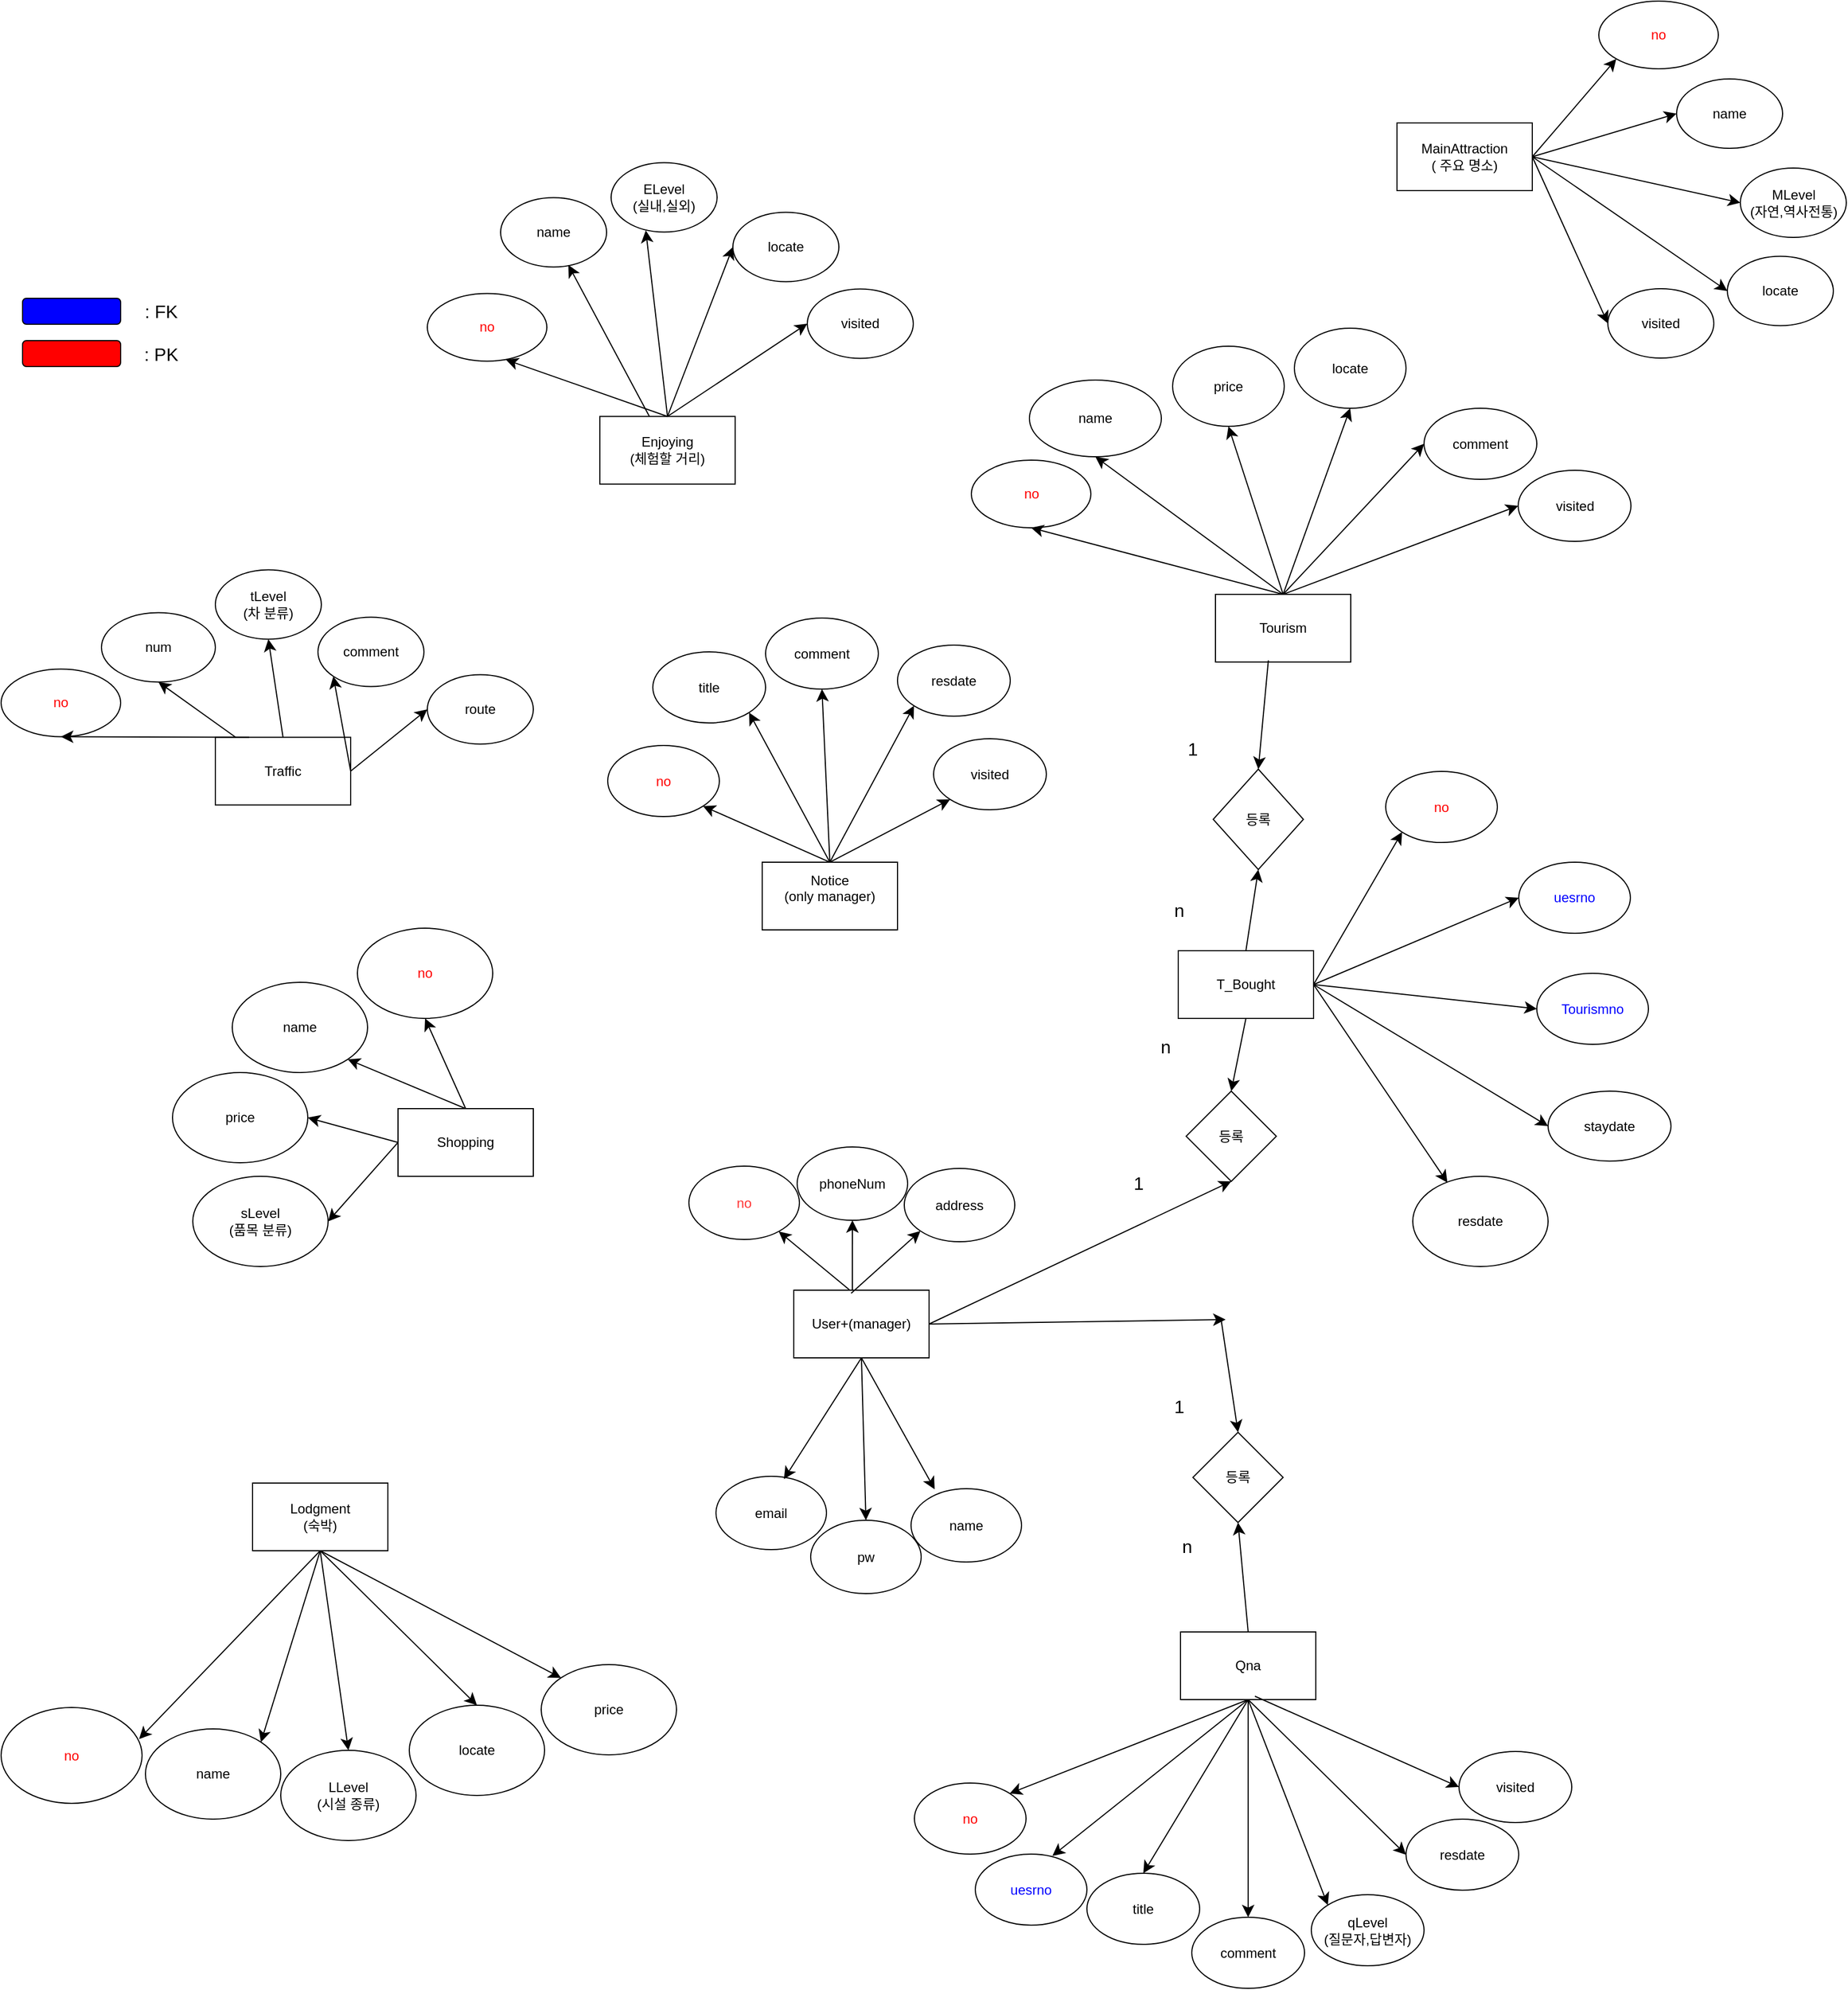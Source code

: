 <mxfile version="24.2.8" type="device">
  <diagram name="페이지-1" id="Rc6oxng_f0L8kg2wAB6o">
    <mxGraphModel dx="3405" dy="3080" grid="0" gridSize="10" guides="1" tooltips="1" connect="1" arrows="1" fold="1" page="0" pageScale="1" pageWidth="827" pageHeight="1169" math="0" shadow="0">
      <root>
        <mxCell id="0" />
        <mxCell id="1" parent="0" />
        <mxCell id="cLj_7R8Y4HoGHVaUjNt--1" value="Qna" style="rounded=0;whiteSpace=wrap;html=1;" parent="1" vertex="1">
          <mxGeometry x="543" y="592" width="120" height="60" as="geometry" />
        </mxCell>
        <mxCell id="cLj_7R8Y4HoGHVaUjNt--2" value="User+(manager)" style="rounded=0;whiteSpace=wrap;html=1;" parent="1" vertex="1">
          <mxGeometry x="200" y="289" width="120" height="60" as="geometry" />
        </mxCell>
        <mxCell id="cLj_7R8Y4HoGHVaUjNt--3" value="&#xa;&lt;span style=&quot;color: rgb(0, 0, 0); font-family: Helvetica; font-size: 12px; font-style: normal; font-variant-ligatures: normal; font-variant-caps: normal; font-weight: 400; letter-spacing: normal; orphans: 2; text-align: center; text-indent: 0px; text-transform: none; widows: 2; word-spacing: 0px; -webkit-text-stroke-width: 0px; white-space: normal; background-color: rgb(255, 255, 255); text-decoration-thickness: initial; text-decoration-style: initial; text-decoration-color: initial; display: inline !important; float: none;&quot;&gt;Notice&lt;/span&gt;&lt;div style=&quot;forced-color-adjust: none; color: rgb(0, 0, 0); font-family: Helvetica; font-size: 12px; font-style: normal; font-variant-ligatures: normal; font-variant-caps: normal; font-weight: 400; letter-spacing: normal; orphans: 2; text-align: center; text-indent: 0px; text-transform: none; widows: 2; word-spacing: 0px; -webkit-text-stroke-width: 0px; white-space: normal; background-color: rgb(255, 255, 255); text-decoration-thickness: initial; text-decoration-style: initial; text-decoration-color: initial;&quot;&gt;(only manager)&lt;/div&gt;&#xa;&#xa;" style="rounded=0;whiteSpace=wrap;html=1;" parent="1" vertex="1">
          <mxGeometry x="172" y="-90.5" width="120" height="60" as="geometry" />
        </mxCell>
        <mxCell id="cLj_7R8Y4HoGHVaUjNt--4" value="MainAttraction&lt;div&gt;( 주요 명소)&lt;/div&gt;" style="rounded=0;whiteSpace=wrap;html=1;" parent="1" vertex="1">
          <mxGeometry x="735" y="-746" width="120" height="60" as="geometry" />
        </mxCell>
        <mxCell id="cLj_7R8Y4HoGHVaUjNt--5" value="Enjoying&lt;div&gt;(체험할 거리)&lt;/div&gt;" style="rounded=0;whiteSpace=wrap;html=1;" parent="1" vertex="1">
          <mxGeometry x="28" y="-485.75" width="120" height="60" as="geometry" />
        </mxCell>
        <mxCell id="cLj_7R8Y4HoGHVaUjNt--6" value="Lodgment&lt;div&gt;(숙박)&lt;/div&gt;" style="rounded=0;whiteSpace=wrap;html=1;" parent="1" vertex="1">
          <mxGeometry x="-280" y="460" width="120" height="60" as="geometry" />
        </mxCell>
        <mxCell id="cLj_7R8Y4HoGHVaUjNt--7" value="Traffic" style="rounded=0;whiteSpace=wrap;html=1;" parent="1" vertex="1">
          <mxGeometry x="-313" y="-201.25" width="120" height="60" as="geometry" />
        </mxCell>
        <mxCell id="cLj_7R8Y4HoGHVaUjNt--8" value="Tourism" style="rounded=0;whiteSpace=wrap;html=1;" parent="1" vertex="1">
          <mxGeometry x="574" y="-328" width="120" height="60" as="geometry" />
        </mxCell>
        <mxCell id="cLj_7R8Y4HoGHVaUjNt--9" value="Shopping" style="rounded=0;whiteSpace=wrap;html=1;" parent="1" vertex="1">
          <mxGeometry x="-151" y="128" width="120" height="60" as="geometry" />
        </mxCell>
        <mxCell id="cLj_7R8Y4HoGHVaUjNt--10" value="email" style="ellipse;whiteSpace=wrap;html=1;" parent="1" vertex="1">
          <mxGeometry x="131" y="454" width="98" height="65" as="geometry" />
        </mxCell>
        <mxCell id="cLj_7R8Y4HoGHVaUjNt--11" value="pw" style="ellipse;whiteSpace=wrap;html=1;" parent="1" vertex="1">
          <mxGeometry x="215" y="493" width="98" height="65" as="geometry" />
        </mxCell>
        <mxCell id="cLj_7R8Y4HoGHVaUjNt--12" value="name" style="ellipse;whiteSpace=wrap;html=1;" parent="1" vertex="1">
          <mxGeometry x="304" y="465" width="98" height="65" as="geometry" />
        </mxCell>
        <mxCell id="cLj_7R8Y4HoGHVaUjNt--13" value="address" style="ellipse;whiteSpace=wrap;html=1;" parent="1" vertex="1">
          <mxGeometry x="298" y="181" width="98" height="65" as="geometry" />
        </mxCell>
        <mxCell id="cLj_7R8Y4HoGHVaUjNt--14" value="&lt;font color=&quot;#ff3333&quot;&gt;no&lt;/font&gt;" style="ellipse;whiteSpace=wrap;html=1;" parent="1" vertex="1">
          <mxGeometry x="107" y="179" width="98" height="65" as="geometry" />
        </mxCell>
        <mxCell id="cLj_7R8Y4HoGHVaUjNt--15" value="phoneNum" style="ellipse;whiteSpace=wrap;html=1;" parent="1" vertex="1">
          <mxGeometry x="203" y="162" width="98" height="65" as="geometry" />
        </mxCell>
        <mxCell id="cLj_7R8Y4HoGHVaUjNt--16" value="" style="endArrow=classic;html=1;rounded=0;fontSize=12;startSize=8;endSize=8;curved=1;exitX=0.411;exitY=-0.006;exitDx=0;exitDy=0;exitPerimeter=0;" parent="1" source="cLj_7R8Y4HoGHVaUjNt--2" target="cLj_7R8Y4HoGHVaUjNt--14" edge="1">
          <mxGeometry width="50" height="50" relative="1" as="geometry">
            <mxPoint x="234" y="326" as="sourcePoint" />
            <mxPoint x="284" y="276" as="targetPoint" />
          </mxGeometry>
        </mxCell>
        <mxCell id="cLj_7R8Y4HoGHVaUjNt--17" value="" style="endArrow=classic;html=1;rounded=0;fontSize=12;startSize=8;endSize=8;curved=1;exitX=0.433;exitY=0;exitDx=0;exitDy=0;exitPerimeter=0;entryX=0.5;entryY=1;entryDx=0;entryDy=0;" parent="1" source="cLj_7R8Y4HoGHVaUjNt--2" target="cLj_7R8Y4HoGHVaUjNt--15" edge="1">
          <mxGeometry width="50" height="50" relative="1" as="geometry">
            <mxPoint x="263.93" y="279.93" as="sourcePoint" />
            <mxPoint x="204.93" y="233.93" as="targetPoint" />
          </mxGeometry>
        </mxCell>
        <mxCell id="cLj_7R8Y4HoGHVaUjNt--18" value="" style="endArrow=classic;html=1;rounded=0;fontSize=12;startSize=8;endSize=8;curved=1;exitX=0.424;exitY=0.046;exitDx=0;exitDy=0;exitPerimeter=0;entryX=0;entryY=1;entryDx=0;entryDy=0;" parent="1" source="cLj_7R8Y4HoGHVaUjNt--2" target="cLj_7R8Y4HoGHVaUjNt--13" edge="1">
          <mxGeometry width="50" height="50" relative="1" as="geometry">
            <mxPoint x="279.04" y="289" as="sourcePoint" />
            <mxPoint x="281.04" y="234" as="targetPoint" />
          </mxGeometry>
        </mxCell>
        <mxCell id="cLj_7R8Y4HoGHVaUjNt--19" value="" style="endArrow=classic;html=1;rounded=0;fontSize=12;startSize=8;endSize=8;curved=1;exitX=0.5;exitY=1;exitDx=0;exitDy=0;entryX=0.615;entryY=0.038;entryDx=0;entryDy=0;entryPerimeter=0;" parent="1" source="cLj_7R8Y4HoGHVaUjNt--2" target="cLj_7R8Y4HoGHVaUjNt--10" edge="1">
          <mxGeometry width="50" height="50" relative="1" as="geometry">
            <mxPoint x="277.25" y="424.2" as="sourcePoint" />
            <mxPoint x="215.25" y="372.2" as="targetPoint" />
          </mxGeometry>
        </mxCell>
        <mxCell id="cLj_7R8Y4HoGHVaUjNt--20" value="" style="endArrow=classic;html=1;rounded=0;fontSize=12;startSize=8;endSize=8;curved=1;exitX=0.5;exitY=1;exitDx=0;exitDy=0;entryX=0.5;entryY=0;entryDx=0;entryDy=0;" parent="1" source="cLj_7R8Y4HoGHVaUjNt--2" target="cLj_7R8Y4HoGHVaUjNt--11" edge="1">
          <mxGeometry width="50" height="50" relative="1" as="geometry">
            <mxPoint x="297.73" y="349" as="sourcePoint" />
            <mxPoint x="228.73" y="456" as="targetPoint" />
          </mxGeometry>
        </mxCell>
        <mxCell id="cLj_7R8Y4HoGHVaUjNt--21" value="" style="endArrow=classic;html=1;rounded=0;fontSize=12;startSize=8;endSize=8;curved=1;exitX=0.5;exitY=1;exitDx=0;exitDy=0;entryX=0.214;entryY=0.008;entryDx=0;entryDy=0;entryPerimeter=0;" parent="1" source="cLj_7R8Y4HoGHVaUjNt--2" target="cLj_7R8Y4HoGHVaUjNt--12" edge="1">
          <mxGeometry width="50" height="50" relative="1" as="geometry">
            <mxPoint x="291" y="349" as="sourcePoint" />
            <mxPoint x="295" y="493" as="targetPoint" />
          </mxGeometry>
        </mxCell>
        <mxCell id="cLj_7R8Y4HoGHVaUjNt--22" value="&lt;font color=&quot;#ff0000&quot;&gt;no&lt;/font&gt;" style="ellipse;whiteSpace=wrap;html=1;" parent="1" vertex="1">
          <mxGeometry x="-187" y="-32" width="120" height="80" as="geometry" />
        </mxCell>
        <mxCell id="cLj_7R8Y4HoGHVaUjNt--23" value="name" style="ellipse;whiteSpace=wrap;html=1;" parent="1" vertex="1">
          <mxGeometry x="-298" y="16" width="120" height="80" as="geometry" />
        </mxCell>
        <mxCell id="cLj_7R8Y4HoGHVaUjNt--24" value="price" style="ellipse;whiteSpace=wrap;html=1;" parent="1" vertex="1">
          <mxGeometry x="-351" y="96" width="120" height="80" as="geometry" />
        </mxCell>
        <mxCell id="cLj_7R8Y4HoGHVaUjNt--25" value="sLevel&lt;div&gt;(품목 분류)&lt;/div&gt;" style="ellipse;whiteSpace=wrap;html=1;" parent="1" vertex="1">
          <mxGeometry x="-333" y="188" width="120" height="80" as="geometry" />
        </mxCell>
        <mxCell id="cLj_7R8Y4HoGHVaUjNt--26" value="" style="endArrow=classic;html=1;rounded=0;fontSize=12;startSize=8;endSize=8;curved=1;entryX=1;entryY=1;entryDx=0;entryDy=0;exitX=0.5;exitY=0;exitDx=0;exitDy=0;" parent="1" source="cLj_7R8Y4HoGHVaUjNt--9" target="cLj_7R8Y4HoGHVaUjNt--23" edge="1">
          <mxGeometry width="50" height="50" relative="1" as="geometry">
            <mxPoint x="-103" y="125" as="sourcePoint" />
            <mxPoint x="-148" y="216" as="targetPoint" />
          </mxGeometry>
        </mxCell>
        <mxCell id="cLj_7R8Y4HoGHVaUjNt--27" value="" style="endArrow=classic;html=1;rounded=0;fontSize=12;startSize=8;endSize=8;curved=1;exitX=0;exitY=0.5;exitDx=0;exitDy=0;entryX=1;entryY=0.5;entryDx=0;entryDy=0;" parent="1" source="cLj_7R8Y4HoGHVaUjNt--9" target="cLj_7R8Y4HoGHVaUjNt--24" edge="1">
          <mxGeometry width="50" height="50" relative="1" as="geometry">
            <mxPoint x="-124" y="336" as="sourcePoint" />
            <mxPoint x="-187" y="284" as="targetPoint" />
          </mxGeometry>
        </mxCell>
        <mxCell id="cLj_7R8Y4HoGHVaUjNt--28" value="" style="endArrow=classic;html=1;rounded=0;fontSize=12;startSize=8;endSize=8;curved=1;exitX=0;exitY=0.5;exitDx=0;exitDy=0;entryX=1;entryY=0.5;entryDx=0;entryDy=0;" parent="1" source="cLj_7R8Y4HoGHVaUjNt--9" target="cLj_7R8Y4HoGHVaUjNt--25" edge="1">
          <mxGeometry width="50" height="50" relative="1" as="geometry">
            <mxPoint x="-134" y="382" as="sourcePoint" />
            <mxPoint x="-197" y="330" as="targetPoint" />
          </mxGeometry>
        </mxCell>
        <mxCell id="cLj_7R8Y4HoGHVaUjNt--29" value="" style="endArrow=classic;html=1;rounded=0;fontSize=12;startSize=8;endSize=8;curved=1;entryX=0.5;entryY=1;entryDx=0;entryDy=0;exitX=0.5;exitY=0;exitDx=0;exitDy=0;" parent="1" source="cLj_7R8Y4HoGHVaUjNt--9" target="cLj_7R8Y4HoGHVaUjNt--22" edge="1">
          <mxGeometry width="50" height="50" relative="1" as="geometry">
            <mxPoint x="-72" y="121" as="sourcePoint" />
            <mxPoint x="-148" y="216" as="targetPoint" />
          </mxGeometry>
        </mxCell>
        <mxCell id="cLj_7R8Y4HoGHVaUjNt--30" value=": FK" style="text;html=1;align=center;verticalAlign=middle;whiteSpace=wrap;rounded=0;fontSize=16;" parent="1" vertex="1">
          <mxGeometry x="-391" y="-594" width="60" height="30" as="geometry" />
        </mxCell>
        <mxCell id="cLj_7R8Y4HoGHVaUjNt--31" value=": PK" style="text;html=1;align=center;verticalAlign=middle;whiteSpace=wrap;rounded=0;fontSize=16;" parent="1" vertex="1">
          <mxGeometry x="-391" y="-556.5" width="60" height="30" as="geometry" />
        </mxCell>
        <mxCell id="cLj_7R8Y4HoGHVaUjNt--32" value="" style="rounded=1;whiteSpace=wrap;html=1;fillColor=#0000FF;" parent="1" vertex="1">
          <mxGeometry x="-484" y="-590.5" width="87" height="23" as="geometry" />
        </mxCell>
        <mxCell id="cLj_7R8Y4HoGHVaUjNt--33" value="" style="rounded=1;whiteSpace=wrap;html=1;fillColor=#FF0000;" parent="1" vertex="1">
          <mxGeometry x="-484" y="-553" width="87" height="23" as="geometry" />
        </mxCell>
        <mxCell id="cLj_7R8Y4HoGHVaUjNt--34" value="&lt;font color=&quot;#ff0000&quot;&gt;no&lt;/font&gt;" style="ellipse;whiteSpace=wrap;html=1;" parent="1" vertex="1">
          <mxGeometry x="-503" y="-261.75" width="106" height="60" as="geometry" />
        </mxCell>
        <mxCell id="cLj_7R8Y4HoGHVaUjNt--35" value="num" style="ellipse;whiteSpace=wrap;html=1;" parent="1" vertex="1">
          <mxGeometry x="-414" y="-311.75" width="101" height="61.5" as="geometry" />
        </mxCell>
        <mxCell id="cLj_7R8Y4HoGHVaUjNt--36" value="tLevel&lt;div&gt;(차 분류)&lt;/div&gt;" style="ellipse;whiteSpace=wrap;html=1;" parent="1" vertex="1">
          <mxGeometry x="-313" y="-349.75" width="94" height="61.5" as="geometry" />
        </mxCell>
        <mxCell id="cLj_7R8Y4HoGHVaUjNt--37" value="" style="endArrow=classic;html=1;rounded=0;fontSize=12;startSize=8;endSize=8;curved=1;entryX=0.5;entryY=1;entryDx=0;entryDy=0;exitX=0.25;exitY=0;exitDx=0;exitDy=0;" parent="1" source="cLj_7R8Y4HoGHVaUjNt--7" target="cLj_7R8Y4HoGHVaUjNt--34" edge="1">
          <mxGeometry width="50" height="50" relative="1" as="geometry">
            <mxPoint x="-402" y="-101.25" as="sourcePoint" />
            <mxPoint x="-352" y="-151.25" as="targetPoint" />
          </mxGeometry>
        </mxCell>
        <mxCell id="cLj_7R8Y4HoGHVaUjNt--38" value="" style="endArrow=classic;html=1;rounded=0;fontSize=12;startSize=8;endSize=8;curved=1;entryX=0.5;entryY=1;entryDx=0;entryDy=0;" parent="1" source="cLj_7R8Y4HoGHVaUjNt--7" target="cLj_7R8Y4HoGHVaUjNt--35" edge="1">
          <mxGeometry width="50" height="50" relative="1" as="geometry">
            <mxPoint x="19" y="-207.25" as="sourcePoint" />
            <mxPoint x="-81" y="-241.25" as="targetPoint" />
          </mxGeometry>
        </mxCell>
        <mxCell id="cLj_7R8Y4HoGHVaUjNt--39" value="" style="endArrow=classic;html=1;rounded=0;fontSize=12;startSize=8;endSize=8;curved=1;entryX=0.5;entryY=1;entryDx=0;entryDy=0;exitX=0.5;exitY=0;exitDx=0;exitDy=0;" parent="1" source="cLj_7R8Y4HoGHVaUjNt--7" target="cLj_7R8Y4HoGHVaUjNt--36" edge="1">
          <mxGeometry width="50" height="50" relative="1" as="geometry">
            <mxPoint x="-118.21" y="-182.25" as="sourcePoint" />
            <mxPoint x="-129.21" y="-222.25" as="targetPoint" />
          </mxGeometry>
        </mxCell>
        <mxCell id="cLj_7R8Y4HoGHVaUjNt--40" value="comment" style="ellipse;whiteSpace=wrap;html=1;" parent="1" vertex="1">
          <mxGeometry x="-222" y="-307.75" width="94" height="61.5" as="geometry" />
        </mxCell>
        <mxCell id="cLj_7R8Y4HoGHVaUjNt--41" value="route" style="ellipse;whiteSpace=wrap;html=1;" parent="1" vertex="1">
          <mxGeometry x="-125" y="-256.75" width="94" height="61.5" as="geometry" />
        </mxCell>
        <mxCell id="cLj_7R8Y4HoGHVaUjNt--42" value="" style="endArrow=classic;html=1;rounded=0;fontSize=12;startSize=8;endSize=8;curved=1;entryX=0;entryY=1;entryDx=0;entryDy=0;exitX=1;exitY=0.5;exitDx=0;exitDy=0;" parent="1" source="cLj_7R8Y4HoGHVaUjNt--7" target="cLj_7R8Y4HoGHVaUjNt--40" edge="1">
          <mxGeometry width="50" height="50" relative="1" as="geometry">
            <mxPoint x="-186" y="-85.25" as="sourcePoint" />
            <mxPoint x="-104" y="-121.25" as="targetPoint" />
          </mxGeometry>
        </mxCell>
        <mxCell id="cLj_7R8Y4HoGHVaUjNt--43" value="" style="endArrow=classic;html=1;rounded=0;fontSize=12;startSize=8;endSize=8;curved=1;entryX=0;entryY=0.5;entryDx=0;entryDy=0;exitX=1;exitY=0.5;exitDx=0;exitDy=0;" parent="1" source="cLj_7R8Y4HoGHVaUjNt--7" target="cLj_7R8Y4HoGHVaUjNt--41" edge="1">
          <mxGeometry width="50" height="50" relative="1" as="geometry">
            <mxPoint x="-186" y="-37.25" as="sourcePoint" />
            <mxPoint x="-104" y="-73.25" as="targetPoint" />
          </mxGeometry>
        </mxCell>
        <mxCell id="cLj_7R8Y4HoGHVaUjNt--44" value="등록" style="rhombus;whiteSpace=wrap;html=1;" parent="1" vertex="1">
          <mxGeometry x="554" y="415" width="80" height="80" as="geometry" />
        </mxCell>
        <mxCell id="cLj_7R8Y4HoGHVaUjNt--45" value="" style="endArrow=classic;html=1;rounded=0;fontSize=12;startSize=8;endSize=8;curved=1;exitX=0.5;exitY=0;exitDx=0;exitDy=0;entryX=0.5;entryY=1;entryDx=0;entryDy=0;" parent="1" source="cLj_7R8Y4HoGHVaUjNt--1" target="cLj_7R8Y4HoGHVaUjNt--44" edge="1">
          <mxGeometry width="50" height="50" relative="1" as="geometry">
            <mxPoint x="407" y="598" as="sourcePoint" />
            <mxPoint x="457" y="548" as="targetPoint" />
          </mxGeometry>
        </mxCell>
        <mxCell id="cLj_7R8Y4HoGHVaUjNt--46" style="edgeStyle=none;curved=1;rounded=0;orthogonalLoop=1;jettySize=auto;html=1;entryX=1;entryY=0.5;entryDx=0;entryDy=0;fontSize=12;startSize=8;endSize=8;" parent="1" source="cLj_7R8Y4HoGHVaUjNt--2" target="cLj_7R8Y4HoGHVaUjNt--2" edge="1">
          <mxGeometry relative="1" as="geometry" />
        </mxCell>
        <mxCell id="cLj_7R8Y4HoGHVaUjNt--47" value="" style="endArrow=classic;html=1;rounded=0;fontSize=12;startSize=8;endSize=8;curved=1;exitX=1;exitY=0.5;exitDx=0;exitDy=0;" parent="1" source="cLj_7R8Y4HoGHVaUjNt--2" edge="1">
          <mxGeometry width="50" height="50" relative="1" as="geometry">
            <mxPoint x="483" y="286" as="sourcePoint" />
            <mxPoint x="583" y="315" as="targetPoint" />
          </mxGeometry>
        </mxCell>
        <mxCell id="cLj_7R8Y4HoGHVaUjNt--48" value="" style="endArrow=classic;html=1;rounded=0;fontSize=12;startSize=8;endSize=8;curved=1;entryX=0.5;entryY=0;entryDx=0;entryDy=0;" parent="1" target="cLj_7R8Y4HoGHVaUjNt--44" edge="1">
          <mxGeometry width="50" height="50" relative="1" as="geometry">
            <mxPoint x="579" y="315" as="sourcePoint" />
            <mxPoint x="699" y="231" as="targetPoint" />
          </mxGeometry>
        </mxCell>
        <mxCell id="cLj_7R8Y4HoGHVaUjNt--49" value="1" style="text;html=1;align=center;verticalAlign=middle;whiteSpace=wrap;rounded=0;fontSize=16;" parent="1" vertex="1">
          <mxGeometry x="512" y="377" width="60" height="30" as="geometry" />
        </mxCell>
        <mxCell id="cLj_7R8Y4HoGHVaUjNt--50" value="title" style="ellipse;whiteSpace=wrap;html=1;" parent="1" vertex="1">
          <mxGeometry x="460" y="806" width="100" height="63" as="geometry" />
        </mxCell>
        <mxCell id="cLj_7R8Y4HoGHVaUjNt--51" value="&lt;font color=&quot;#ff0000&quot;&gt;no&lt;/font&gt;" style="ellipse;whiteSpace=wrap;html=1;" parent="1" vertex="1">
          <mxGeometry x="307" y="726" width="99" height="63" as="geometry" />
        </mxCell>
        <mxCell id="cLj_7R8Y4HoGHVaUjNt--52" value="comment" style="ellipse;whiteSpace=wrap;html=1;" parent="1" vertex="1">
          <mxGeometry x="553" y="845" width="100" height="63" as="geometry" />
        </mxCell>
        <mxCell id="cLj_7R8Y4HoGHVaUjNt--53" value="qLevel&lt;div&gt;(질문자,답변자)&lt;/div&gt;" style="ellipse;whiteSpace=wrap;html=1;" parent="1" vertex="1">
          <mxGeometry x="659" y="825" width="100" height="63" as="geometry" />
        </mxCell>
        <mxCell id="cLj_7R8Y4HoGHVaUjNt--54" value="resdate" style="ellipse;whiteSpace=wrap;html=1;" parent="1" vertex="1">
          <mxGeometry x="743" y="758" width="100" height="63" as="geometry" />
        </mxCell>
        <mxCell id="cLj_7R8Y4HoGHVaUjNt--55" value="visited" style="ellipse;whiteSpace=wrap;html=1;" parent="1" vertex="1">
          <mxGeometry x="790" y="698" width="100" height="63" as="geometry" />
        </mxCell>
        <mxCell id="cLj_7R8Y4HoGHVaUjNt--56" value="name" style="ellipse;whiteSpace=wrap;html=1;" parent="1" vertex="1">
          <mxGeometry x="-375" y="678" width="120" height="80" as="geometry" />
        </mxCell>
        <mxCell id="cLj_7R8Y4HoGHVaUjNt--57" value="LLevel&lt;div&gt;(시설 종류)&lt;/div&gt;" style="ellipse;whiteSpace=wrap;html=1;" parent="1" vertex="1">
          <mxGeometry x="-255" y="697" width="120" height="80" as="geometry" />
        </mxCell>
        <mxCell id="cLj_7R8Y4HoGHVaUjNt--58" value="locate" style="ellipse;whiteSpace=wrap;html=1;" parent="1" vertex="1">
          <mxGeometry x="-141" y="657" width="120" height="80" as="geometry" />
        </mxCell>
        <mxCell id="cLj_7R8Y4HoGHVaUjNt--59" value="&lt;font color=&quot;#ff0000&quot;&gt;no&lt;/font&gt;" style="ellipse;whiteSpace=wrap;html=1;" parent="1" vertex="1">
          <mxGeometry x="-503" y="659" width="125" height="85" as="geometry" />
        </mxCell>
        <mxCell id="cLj_7R8Y4HoGHVaUjNt--60" value="" style="endArrow=classic;html=1;rounded=0;fontSize=12;startSize=8;endSize=8;curved=1;exitX=0.5;exitY=1;exitDx=0;exitDy=0;entryX=0.979;entryY=0.329;entryDx=0;entryDy=0;entryPerimeter=0;" parent="1" source="cLj_7R8Y4HoGHVaUjNt--6" target="cLj_7R8Y4HoGHVaUjNt--59" edge="1">
          <mxGeometry width="50" height="50" relative="1" as="geometry">
            <mxPoint x="-389" y="470" as="sourcePoint" />
            <mxPoint x="-339" y="420" as="targetPoint" />
          </mxGeometry>
        </mxCell>
        <mxCell id="cLj_7R8Y4HoGHVaUjNt--61" value="" style="endArrow=classic;html=1;rounded=0;fontSize=12;startSize=8;endSize=8;curved=1;exitX=0.5;exitY=1;exitDx=0;exitDy=0;entryX=1;entryY=0;entryDx=0;entryDy=0;" parent="1" source="cLj_7R8Y4HoGHVaUjNt--6" target="cLj_7R8Y4HoGHVaUjNt--56" edge="1">
          <mxGeometry width="50" height="50" relative="1" as="geometry">
            <mxPoint x="-217.19" y="547.04" as="sourcePoint" />
            <mxPoint x="-349.19" y="594.04" as="targetPoint" />
          </mxGeometry>
        </mxCell>
        <mxCell id="cLj_7R8Y4HoGHVaUjNt--62" value="" style="endArrow=classic;html=1;rounded=0;fontSize=12;startSize=8;endSize=8;curved=1;exitX=0.5;exitY=1;exitDx=0;exitDy=0;entryX=0.5;entryY=0;entryDx=0;entryDy=0;" parent="1" source="cLj_7R8Y4HoGHVaUjNt--6" target="cLj_7R8Y4HoGHVaUjNt--57" edge="1">
          <mxGeometry width="50" height="50" relative="1" as="geometry">
            <mxPoint x="-125" y="567" as="sourcePoint" />
            <mxPoint x="-257" y="614" as="targetPoint" />
          </mxGeometry>
        </mxCell>
        <mxCell id="cLj_7R8Y4HoGHVaUjNt--63" value="" style="endArrow=classic;html=1;rounded=0;fontSize=12;startSize=8;endSize=8;curved=1;exitX=0.5;exitY=1;exitDx=0;exitDy=0;entryX=0.5;entryY=0;entryDx=0;entryDy=0;" parent="1" source="cLj_7R8Y4HoGHVaUjNt--6" target="cLj_7R8Y4HoGHVaUjNt--58" edge="1">
          <mxGeometry width="50" height="50" relative="1" as="geometry">
            <mxPoint x="17" y="567" as="sourcePoint" />
            <mxPoint x="-115" y="614" as="targetPoint" />
          </mxGeometry>
        </mxCell>
        <mxCell id="cLj_7R8Y4HoGHVaUjNt--64" value="price" style="ellipse;whiteSpace=wrap;html=1;" parent="1" vertex="1">
          <mxGeometry x="-24" y="621" width="120" height="80" as="geometry" />
        </mxCell>
        <mxCell id="cLj_7R8Y4HoGHVaUjNt--65" value="" style="endArrow=classic;html=1;rounded=0;fontSize=12;startSize=8;endSize=8;curved=1;exitX=0.5;exitY=1;exitDx=0;exitDy=0;entryX=0;entryY=0;entryDx=0;entryDy=0;" parent="1" source="cLj_7R8Y4HoGHVaUjNt--6" target="cLj_7R8Y4HoGHVaUjNt--64" edge="1">
          <mxGeometry width="50" height="50" relative="1" as="geometry">
            <mxPoint x="-150.5" y="494" as="sourcePoint" />
            <mxPoint x="-11.5" y="631" as="targetPoint" />
          </mxGeometry>
        </mxCell>
        <mxCell id="cLj_7R8Y4HoGHVaUjNt--66" value="" style="endArrow=classic;html=1;rounded=0;fontSize=12;startSize=8;endSize=8;curved=1;exitX=0.5;exitY=1;exitDx=0;exitDy=0;entryX=1;entryY=0;entryDx=0;entryDy=0;" parent="1" source="cLj_7R8Y4HoGHVaUjNt--1" target="cLj_7R8Y4HoGHVaUjNt--51" edge="1">
          <mxGeometry width="50" height="50" relative="1" as="geometry">
            <mxPoint x="300" y="646" as="sourcePoint" />
            <mxPoint x="350" y="596" as="targetPoint" />
          </mxGeometry>
        </mxCell>
        <mxCell id="cLj_7R8Y4HoGHVaUjNt--67" value="" style="endArrow=classic;html=1;rounded=0;fontSize=12;startSize=8;endSize=8;curved=1;exitX=0.5;exitY=1;exitDx=0;exitDy=0;entryX=0.5;entryY=0;entryDx=0;entryDy=0;" parent="1" source="cLj_7R8Y4HoGHVaUjNt--1" target="cLj_7R8Y4HoGHVaUjNt--50" edge="1">
          <mxGeometry width="50" height="50" relative="1" as="geometry">
            <mxPoint x="649.06" y="661" as="sourcePoint" />
            <mxPoint x="554.06" y="744" as="targetPoint" />
          </mxGeometry>
        </mxCell>
        <mxCell id="cLj_7R8Y4HoGHVaUjNt--68" value="" style="endArrow=classic;html=1;rounded=0;fontSize=12;startSize=8;endSize=8;curved=1;exitX=0.5;exitY=1;exitDx=0;exitDy=0;entryX=0.5;entryY=0;entryDx=0;entryDy=0;" parent="1" source="cLj_7R8Y4HoGHVaUjNt--1" target="cLj_7R8Y4HoGHVaUjNt--52" edge="1">
          <mxGeometry width="50" height="50" relative="1" as="geometry">
            <mxPoint x="720" y="664" as="sourcePoint" />
            <mxPoint x="625" y="747" as="targetPoint" />
          </mxGeometry>
        </mxCell>
        <mxCell id="cLj_7R8Y4HoGHVaUjNt--69" value="" style="endArrow=classic;html=1;rounded=0;fontSize=12;startSize=8;endSize=8;curved=1;exitX=0.5;exitY=1;exitDx=0;exitDy=0;entryX=0;entryY=0;entryDx=0;entryDy=0;" parent="1" source="cLj_7R8Y4HoGHVaUjNt--1" target="cLj_7R8Y4HoGHVaUjNt--53" edge="1">
          <mxGeometry width="50" height="50" relative="1" as="geometry">
            <mxPoint x="689" y="647" as="sourcePoint" />
            <mxPoint x="596" y="801" as="targetPoint" />
          </mxGeometry>
        </mxCell>
        <mxCell id="cLj_7R8Y4HoGHVaUjNt--70" value="" style="endArrow=classic;html=1;rounded=0;fontSize=12;startSize=8;endSize=8;curved=1;exitX=0.5;exitY=1;exitDx=0;exitDy=0;entryX=0;entryY=0.5;entryDx=0;entryDy=0;" parent="1" source="cLj_7R8Y4HoGHVaUjNt--1" target="cLj_7R8Y4HoGHVaUjNt--54" edge="1">
          <mxGeometry width="50" height="50" relative="1" as="geometry">
            <mxPoint x="805" y="579" as="sourcePoint" />
            <mxPoint x="712" y="733" as="targetPoint" />
          </mxGeometry>
        </mxCell>
        <mxCell id="cLj_7R8Y4HoGHVaUjNt--71" value="" style="endArrow=classic;html=1;rounded=0;fontSize=12;startSize=8;endSize=8;curved=1;entryX=0;entryY=0.5;entryDx=0;entryDy=0;" parent="1" target="cLj_7R8Y4HoGHVaUjNt--55" edge="1">
          <mxGeometry width="50" height="50" relative="1" as="geometry">
            <mxPoint x="609" y="649" as="sourcePoint" />
            <mxPoint x="736" y="558" as="targetPoint" />
          </mxGeometry>
        </mxCell>
        <mxCell id="cLj_7R8Y4HoGHVaUjNt--72" value="&lt;font color=&quot;#0000ff&quot;&gt;uesrno&lt;/font&gt;" style="ellipse;whiteSpace=wrap;html=1;" parent="1" vertex="1">
          <mxGeometry x="361" y="789" width="99" height="63" as="geometry" />
        </mxCell>
        <mxCell id="cLj_7R8Y4HoGHVaUjNt--73" value="" style="endArrow=classic;html=1;rounded=0;fontSize=12;startSize=8;endSize=8;curved=1;exitX=0.5;exitY=1;exitDx=0;exitDy=0;entryX=0.691;entryY=0.025;entryDx=0;entryDy=0;entryPerimeter=0;" parent="1" source="cLj_7R8Y4HoGHVaUjNt--1" target="cLj_7R8Y4HoGHVaUjNt--72" edge="1">
          <mxGeometry width="50" height="50" relative="1" as="geometry">
            <mxPoint x="579.06" y="606.5" as="sourcePoint" />
            <mxPoint x="368.06" y="690.5" as="targetPoint" />
          </mxGeometry>
        </mxCell>
        <mxCell id="cLj_7R8Y4HoGHVaUjNt--74" value="&lt;font color=&quot;#ff0000&quot;&gt;no&lt;/font&gt;" style="ellipse;whiteSpace=wrap;html=1;" parent="1" vertex="1">
          <mxGeometry x="914" y="-854" width="106" height="60" as="geometry" />
        </mxCell>
        <mxCell id="cLj_7R8Y4HoGHVaUjNt--75" value="name" style="ellipse;whiteSpace=wrap;html=1;" parent="1" vertex="1">
          <mxGeometry x="983" y="-785" width="94" height="61.5" as="geometry" />
        </mxCell>
        <mxCell id="cLj_7R8Y4HoGHVaUjNt--76" value="locate" style="ellipse;whiteSpace=wrap;html=1;" parent="1" vertex="1">
          <mxGeometry x="1028" y="-627.75" width="94" height="61.5" as="geometry" />
        </mxCell>
        <mxCell id="cLj_7R8Y4HoGHVaUjNt--77" value="visited" style="ellipse;whiteSpace=wrap;html=1;" parent="1" vertex="1">
          <mxGeometry x="922" y="-599" width="94" height="61.5" as="geometry" />
        </mxCell>
        <mxCell id="cLj_7R8Y4HoGHVaUjNt--78" value="" style="endArrow=classic;html=1;rounded=0;fontSize=12;startSize=8;endSize=8;curved=1;entryX=0;entryY=0.5;entryDx=0;entryDy=0;exitX=1;exitY=0.5;exitDx=0;exitDy=0;" parent="1" source="cLj_7R8Y4HoGHVaUjNt--4" target="cLj_7R8Y4HoGHVaUjNt--77" edge="1">
          <mxGeometry width="50" height="50" relative="1" as="geometry">
            <mxPoint x="807" y="-544" as="sourcePoint" />
            <mxPoint x="857" y="-594" as="targetPoint" />
          </mxGeometry>
        </mxCell>
        <mxCell id="cLj_7R8Y4HoGHVaUjNt--79" value="" style="endArrow=classic;html=1;rounded=0;fontSize=12;startSize=8;endSize=8;curved=1;entryX=0;entryY=0.5;entryDx=0;entryDy=0;exitX=1;exitY=0.5;exitDx=0;exitDy=0;" parent="1" source="cLj_7R8Y4HoGHVaUjNt--4" target="cLj_7R8Y4HoGHVaUjNt--76" edge="1">
          <mxGeometry width="50" height="50" relative="1" as="geometry">
            <mxPoint x="955.5" y="-978" as="sourcePoint" />
            <mxPoint x="1062.5" y="-871" as="targetPoint" />
          </mxGeometry>
        </mxCell>
        <mxCell id="cLj_7R8Y4HoGHVaUjNt--80" value="" style="endArrow=classic;html=1;rounded=0;fontSize=12;startSize=8;endSize=8;curved=1;entryX=0;entryY=0.5;entryDx=0;entryDy=0;exitX=1;exitY=0.5;exitDx=0;exitDy=0;" parent="1" source="cLj_7R8Y4HoGHVaUjNt--4" target="cLj_7R8Y4HoGHVaUjNt--75" edge="1">
          <mxGeometry width="50" height="50" relative="1" as="geometry">
            <mxPoint x="848" y="-948" as="sourcePoint" />
            <mxPoint x="955" y="-841" as="targetPoint" />
          </mxGeometry>
        </mxCell>
        <mxCell id="cLj_7R8Y4HoGHVaUjNt--81" value="" style="endArrow=classic;html=1;rounded=0;fontSize=12;startSize=8;endSize=8;curved=1;entryX=0;entryY=1;entryDx=0;entryDy=0;exitX=1;exitY=0.5;exitDx=0;exitDy=0;" parent="1" source="cLj_7R8Y4HoGHVaUjNt--4" target="cLj_7R8Y4HoGHVaUjNt--74" edge="1">
          <mxGeometry width="50" height="50" relative="1" as="geometry">
            <mxPoint x="735" y="-912" as="sourcePoint" />
            <mxPoint x="842" y="-805" as="targetPoint" />
          </mxGeometry>
        </mxCell>
        <mxCell id="cLj_7R8Y4HoGHVaUjNt--82" value="MLevel&lt;div&gt;(자연,역사전통)&lt;/div&gt;" style="ellipse;whiteSpace=wrap;html=1;" parent="1" vertex="1">
          <mxGeometry x="1039.5" y="-706" width="94" height="61.5" as="geometry" />
        </mxCell>
        <mxCell id="cLj_7R8Y4HoGHVaUjNt--83" value="" style="endArrow=classic;html=1;rounded=0;fontSize=12;startSize=8;endSize=8;curved=1;entryX=0;entryY=0.5;entryDx=0;entryDy=0;exitX=1;exitY=0.5;exitDx=0;exitDy=0;" parent="1" source="cLj_7R8Y4HoGHVaUjNt--4" target="cLj_7R8Y4HoGHVaUjNt--82" edge="1">
          <mxGeometry width="50" height="50" relative="1" as="geometry">
            <mxPoint x="804.5" y="-696.0" as="sourcePoint" />
            <mxPoint x="1011.5" y="-762" as="targetPoint" />
          </mxGeometry>
        </mxCell>
        <mxCell id="cLj_7R8Y4HoGHVaUjNt--84" value="&lt;font color=&quot;#ff0000&quot;&gt;no&lt;/font&gt;" style="ellipse;whiteSpace=wrap;html=1;" parent="1" vertex="1">
          <mxGeometry x="-125" y="-594.75" width="106" height="60" as="geometry" />
        </mxCell>
        <mxCell id="cLj_7R8Y4HoGHVaUjNt--85" value="name" style="ellipse;whiteSpace=wrap;html=1;" parent="1" vertex="1">
          <mxGeometry x="-60" y="-679.75" width="94" height="61.5" as="geometry" />
        </mxCell>
        <mxCell id="cLj_7R8Y4HoGHVaUjNt--86" value="ELevel&lt;div&gt;(실내,실외)&lt;/div&gt;" style="ellipse;whiteSpace=wrap;html=1;" parent="1" vertex="1">
          <mxGeometry x="38" y="-710.75" width="94" height="61.5" as="geometry" />
        </mxCell>
        <mxCell id="cLj_7R8Y4HoGHVaUjNt--87" value="locate" style="ellipse;whiteSpace=wrap;html=1;" parent="1" vertex="1">
          <mxGeometry x="146" y="-666.75" width="94" height="61.5" as="geometry" />
        </mxCell>
        <mxCell id="cLj_7R8Y4HoGHVaUjNt--88" value="visited" style="ellipse;whiteSpace=wrap;html=1;" parent="1" vertex="1">
          <mxGeometry x="212" y="-598.75" width="94" height="61.5" as="geometry" />
        </mxCell>
        <mxCell id="cLj_7R8Y4HoGHVaUjNt--89" value="" style="endArrow=classic;html=1;rounded=0;fontSize=12;startSize=8;endSize=8;curved=1;entryX=0.657;entryY=0.978;entryDx=0;entryDy=0;entryPerimeter=0;exitX=0.5;exitY=0;exitDx=0;exitDy=0;" parent="1" source="cLj_7R8Y4HoGHVaUjNt--5" target="cLj_7R8Y4HoGHVaUjNt--84" edge="1">
          <mxGeometry width="50" height="50" relative="1" as="geometry">
            <mxPoint x="1" y="-307.75" as="sourcePoint" />
            <mxPoint x="51" y="-357.75" as="targetPoint" />
          </mxGeometry>
        </mxCell>
        <mxCell id="cLj_7R8Y4HoGHVaUjNt--90" value="" style="endArrow=classic;html=1;rounded=0;fontSize=12;startSize=8;endSize=8;curved=1;entryX=0.639;entryY=0.97;entryDx=0;entryDy=0;entryPerimeter=0;" parent="1" source="cLj_7R8Y4HoGHVaUjNt--5" target="cLj_7R8Y4HoGHVaUjNt--85" edge="1">
          <mxGeometry width="50" height="50" relative="1" as="geometry">
            <mxPoint x="364" y="-552.75" as="sourcePoint" />
            <mxPoint x="270" y="-604.75" as="targetPoint" />
          </mxGeometry>
        </mxCell>
        <mxCell id="cLj_7R8Y4HoGHVaUjNt--91" value="" style="endArrow=classic;html=1;rounded=0;fontSize=12;startSize=8;endSize=8;curved=1;entryX=0;entryY=0.5;entryDx=0;entryDy=0;exitX=0.5;exitY=0;exitDx=0;exitDy=0;" parent="1" source="cLj_7R8Y4HoGHVaUjNt--5" target="cLj_7R8Y4HoGHVaUjNt--88" edge="1">
          <mxGeometry width="50" height="50" relative="1" as="geometry">
            <mxPoint x="443" y="-605.75" as="sourcePoint" />
            <mxPoint x="349" y="-657.75" as="targetPoint" />
          </mxGeometry>
        </mxCell>
        <mxCell id="cLj_7R8Y4HoGHVaUjNt--92" value="" style="endArrow=classic;html=1;rounded=0;fontSize=12;startSize=8;endSize=8;curved=1;entryX=0;entryY=0.5;entryDx=0;entryDy=0;exitX=0.5;exitY=0;exitDx=0;exitDy=0;" parent="1" source="cLj_7R8Y4HoGHVaUjNt--5" target="cLj_7R8Y4HoGHVaUjNt--87" edge="1">
          <mxGeometry width="50" height="50" relative="1" as="geometry">
            <mxPoint x="451" y="-568" as="sourcePoint" />
            <mxPoint x="357" y="-620" as="targetPoint" />
          </mxGeometry>
        </mxCell>
        <mxCell id="cLj_7R8Y4HoGHVaUjNt--93" value="" style="endArrow=classic;html=1;rounded=0;fontSize=12;startSize=8;endSize=8;curved=1;entryX=0.327;entryY=0.976;entryDx=0;entryDy=0;entryPerimeter=0;exitX=0.5;exitY=0;exitDx=0;exitDy=0;" parent="1" source="cLj_7R8Y4HoGHVaUjNt--5" target="cLj_7R8Y4HoGHVaUjNt--86" edge="1">
          <mxGeometry width="50" height="50" relative="1" as="geometry">
            <mxPoint x="462" y="-535.25" as="sourcePoint" />
            <mxPoint x="368" y="-587.25" as="targetPoint" />
          </mxGeometry>
        </mxCell>
        <mxCell id="cLj_7R8Y4HoGHVaUjNt--94" value="comment" style="ellipse;whiteSpace=wrap;html=1;" parent="1" vertex="1">
          <mxGeometry x="175" y="-307" width="100" height="63" as="geometry" />
        </mxCell>
        <mxCell id="cLj_7R8Y4HoGHVaUjNt--95" value="title" style="ellipse;whiteSpace=wrap;html=1;" parent="1" vertex="1">
          <mxGeometry x="75" y="-277" width="100" height="63" as="geometry" />
        </mxCell>
        <mxCell id="cLj_7R8Y4HoGHVaUjNt--96" value="&lt;font color=&quot;#ff0000&quot;&gt;no&lt;/font&gt;" style="ellipse;whiteSpace=wrap;html=1;" parent="1" vertex="1">
          <mxGeometry x="35" y="-194" width="99" height="63" as="geometry" />
        </mxCell>
        <mxCell id="cLj_7R8Y4HoGHVaUjNt--97" value="resdate" style="ellipse;whiteSpace=wrap;html=1;" parent="1" vertex="1">
          <mxGeometry x="292" y="-283" width="100" height="63" as="geometry" />
        </mxCell>
        <mxCell id="cLj_7R8Y4HoGHVaUjNt--98" value="visited" style="ellipse;whiteSpace=wrap;html=1;" parent="1" vertex="1">
          <mxGeometry x="324" y="-200" width="100" height="63" as="geometry" />
        </mxCell>
        <mxCell id="cLj_7R8Y4HoGHVaUjNt--99" value="" style="endArrow=classic;html=1;rounded=0;fontSize=12;startSize=8;endSize=8;curved=1;entryX=1;entryY=1;entryDx=0;entryDy=0;exitX=0.5;exitY=0;exitDx=0;exitDy=0;" parent="1" source="cLj_7R8Y4HoGHVaUjNt--3" target="cLj_7R8Y4HoGHVaUjNt--96" edge="1">
          <mxGeometry width="50" height="50" relative="1" as="geometry">
            <mxPoint x="164" y="42" as="sourcePoint" />
            <mxPoint x="214" y="-8" as="targetPoint" />
          </mxGeometry>
        </mxCell>
        <mxCell id="cLj_7R8Y4HoGHVaUjNt--100" value="" style="endArrow=classic;html=1;rounded=0;fontSize=12;startSize=8;endSize=8;curved=1;entryX=1;entryY=1;entryDx=0;entryDy=0;exitX=0.5;exitY=0;exitDx=0;exitDy=0;" parent="1" source="cLj_7R8Y4HoGHVaUjNt--3" target="cLj_7R8Y4HoGHVaUjNt--95" edge="1">
          <mxGeometry width="50" height="50" relative="1" as="geometry">
            <mxPoint x="269" y="-139" as="sourcePoint" />
            <mxPoint x="263" y="-206" as="targetPoint" />
          </mxGeometry>
        </mxCell>
        <mxCell id="cLj_7R8Y4HoGHVaUjNt--101" value="" style="endArrow=classic;html=1;rounded=0;fontSize=12;startSize=8;endSize=8;curved=1;entryX=0.5;entryY=1;entryDx=0;entryDy=0;exitX=0.5;exitY=0;exitDx=0;exitDy=0;" parent="1" source="cLj_7R8Y4HoGHVaUjNt--3" target="cLj_7R8Y4HoGHVaUjNt--94" edge="1">
          <mxGeometry width="50" height="50" relative="1" as="geometry">
            <mxPoint x="260.4" y="-100.22" as="sourcePoint" />
            <mxPoint x="189.4" y="-234.22" as="targetPoint" />
          </mxGeometry>
        </mxCell>
        <mxCell id="cLj_7R8Y4HoGHVaUjNt--102" value="" style="endArrow=classic;html=1;rounded=0;fontSize=12;startSize=8;endSize=8;curved=1;entryX=0;entryY=1;entryDx=0;entryDy=0;exitX=0.5;exitY=0;exitDx=0;exitDy=0;" parent="1" source="cLj_7R8Y4HoGHVaUjNt--3" target="cLj_7R8Y4HoGHVaUjNt--97" edge="1">
          <mxGeometry width="50" height="50" relative="1" as="geometry">
            <mxPoint x="313" y="-60" as="sourcePoint" />
            <mxPoint x="242" y="-194" as="targetPoint" />
          </mxGeometry>
        </mxCell>
        <mxCell id="cLj_7R8Y4HoGHVaUjNt--103" value="" style="endArrow=classic;html=1;rounded=0;fontSize=12;startSize=8;endSize=8;curved=1;entryX=0;entryY=1;entryDx=0;entryDy=0;exitX=0.5;exitY=0;exitDx=0;exitDy=0;" parent="1" source="cLj_7R8Y4HoGHVaUjNt--3" target="cLj_7R8Y4HoGHVaUjNt--98" edge="1">
          <mxGeometry width="50" height="50" relative="1" as="geometry">
            <mxPoint x="348" y="17" as="sourcePoint" />
            <mxPoint x="277" y="-117" as="targetPoint" />
          </mxGeometry>
        </mxCell>
        <mxCell id="cLj_7R8Y4HoGHVaUjNt--104" value="&lt;font color=&quot;#ff0000&quot;&gt;no&lt;/font&gt;" style="ellipse;whiteSpace=wrap;html=1;" parent="1" vertex="1">
          <mxGeometry x="357.5" y="-447" width="106" height="60" as="geometry" />
        </mxCell>
        <mxCell id="cLj_7R8Y4HoGHVaUjNt--105" value="등록" style="rhombus;whiteSpace=wrap;html=1;" parent="1" vertex="1">
          <mxGeometry x="548" y="112.5" width="80" height="80" as="geometry" />
        </mxCell>
        <mxCell id="cLj_7R8Y4HoGHVaUjNt--106" value="n" style="text;html=1;align=center;verticalAlign=middle;whiteSpace=wrap;rounded=0;fontSize=16;" parent="1" vertex="1">
          <mxGeometry x="519" y="501" width="60" height="30" as="geometry" />
        </mxCell>
        <mxCell id="cLj_7R8Y4HoGHVaUjNt--107" value="visited" style="ellipse;whiteSpace=wrap;html=1;" parent="1" vertex="1">
          <mxGeometry x="842.5" y="-438" width="100" height="63" as="geometry" />
        </mxCell>
        <mxCell id="cLj_7R8Y4HoGHVaUjNt--108" value="T_Bought" style="rounded=0;whiteSpace=wrap;html=1;" parent="1" vertex="1">
          <mxGeometry x="541" y="-12" width="120" height="60" as="geometry" />
        </mxCell>
        <mxCell id="cLj_7R8Y4HoGHVaUjNt--109" value="등록" style="rhombus;whiteSpace=wrap;html=1;" parent="1" vertex="1">
          <mxGeometry x="572" y="-173" width="80" height="89" as="geometry" />
        </mxCell>
        <mxCell id="cLj_7R8Y4HoGHVaUjNt--110" value="&lt;font color=&quot;#ff0000&quot;&gt;no&lt;/font&gt;" style="ellipse;whiteSpace=wrap;html=1;" parent="1" vertex="1">
          <mxGeometry x="725" y="-171" width="99" height="63" as="geometry" />
        </mxCell>
        <mxCell id="cLj_7R8Y4HoGHVaUjNt--111" value="&lt;font color=&quot;#0000ff&quot;&gt;uesrno&lt;/font&gt;" style="ellipse;whiteSpace=wrap;html=1;" parent="1" vertex="1">
          <mxGeometry x="843" y="-90.5" width="99" height="63" as="geometry" />
        </mxCell>
        <mxCell id="cLj_7R8Y4HoGHVaUjNt--112" value="&lt;font color=&quot;#0000ff&quot;&gt;Tourismno&lt;/font&gt;" style="ellipse;whiteSpace=wrap;html=1;" parent="1" vertex="1">
          <mxGeometry x="859" y="8" width="99" height="63" as="geometry" />
        </mxCell>
        <mxCell id="cLj_7R8Y4HoGHVaUjNt--113" value="staydate" style="ellipse;whiteSpace=wrap;html=1;" parent="1" vertex="1">
          <mxGeometry x="869" y="112.5" width="109" height="62" as="geometry" />
        </mxCell>
        <mxCell id="cLj_7R8Y4HoGHVaUjNt--114" value="resdate" style="ellipse;whiteSpace=wrap;html=1;" parent="1" vertex="1">
          <mxGeometry x="749" y="188" width="120" height="80" as="geometry" />
        </mxCell>
        <mxCell id="cLj_7R8Y4HoGHVaUjNt--115" value="" style="endArrow=classic;html=1;rounded=0;fontSize=12;startSize=8;endSize=8;curved=1;exitX=1;exitY=0.5;exitDx=0;exitDy=0;entryX=0.5;entryY=1;entryDx=0;entryDy=0;" parent="1" source="cLj_7R8Y4HoGHVaUjNt--2" target="cLj_7R8Y4HoGHVaUjNt--105" edge="1">
          <mxGeometry width="50" height="50" relative="1" as="geometry">
            <mxPoint x="389" y="115" as="sourcePoint" />
            <mxPoint x="439" y="65" as="targetPoint" />
          </mxGeometry>
        </mxCell>
        <mxCell id="cLj_7R8Y4HoGHVaUjNt--116" value="" style="endArrow=classic;html=1;rounded=0;fontSize=12;startSize=8;endSize=8;curved=1;exitX=0.5;exitY=1;exitDx=0;exitDy=0;entryX=0.5;entryY=0;entryDx=0;entryDy=0;" parent="1" source="cLj_7R8Y4HoGHVaUjNt--108" target="cLj_7R8Y4HoGHVaUjNt--105" edge="1">
          <mxGeometry width="50" height="50" relative="1" as="geometry">
            <mxPoint x="329" y="7.5" as="sourcePoint" />
            <mxPoint x="597" y="-118.5" as="targetPoint" />
          </mxGeometry>
        </mxCell>
        <mxCell id="cLj_7R8Y4HoGHVaUjNt--117" value="" style="endArrow=classic;html=1;rounded=0;fontSize=12;startSize=8;endSize=8;curved=1;exitX=0.5;exitY=0;exitDx=0;exitDy=0;entryX=0.5;entryY=1;entryDx=0;entryDy=0;" parent="1" source="cLj_7R8Y4HoGHVaUjNt--108" target="cLj_7R8Y4HoGHVaUjNt--109" edge="1">
          <mxGeometry width="50" height="50" relative="1" as="geometry">
            <mxPoint x="452" y="27" as="sourcePoint" />
            <mxPoint x="439" y="92" as="targetPoint" />
          </mxGeometry>
        </mxCell>
        <mxCell id="cLj_7R8Y4HoGHVaUjNt--118" value="" style="endArrow=classic;html=1;rounded=0;fontSize=12;startSize=8;endSize=8;curved=1;exitX=0.391;exitY=0.976;exitDx=0;exitDy=0;entryX=0.5;entryY=0;entryDx=0;entryDy=0;exitPerimeter=0;" parent="1" source="cLj_7R8Y4HoGHVaUjNt--8" target="cLj_7R8Y4HoGHVaUjNt--109" edge="1">
          <mxGeometry width="50" height="50" relative="1" as="geometry">
            <mxPoint x="532" y="-54" as="sourcePoint" />
            <mxPoint x="543" y="-126" as="targetPoint" />
          </mxGeometry>
        </mxCell>
        <mxCell id="cLj_7R8Y4HoGHVaUjNt--119" value="" style="endArrow=classic;html=1;rounded=0;fontSize=12;startSize=8;endSize=8;curved=1;exitX=1;exitY=0.5;exitDx=0;exitDy=0;entryX=0.256;entryY=0.07;entryDx=0;entryDy=0;entryPerimeter=0;" parent="1" source="cLj_7R8Y4HoGHVaUjNt--108" target="cLj_7R8Y4HoGHVaUjNt--114" edge="1">
          <mxGeometry width="50" height="50" relative="1" as="geometry">
            <mxPoint x="684" y="59" as="sourcePoint" />
            <mxPoint x="671" y="124" as="targetPoint" />
          </mxGeometry>
        </mxCell>
        <mxCell id="cLj_7R8Y4HoGHVaUjNt--120" value="" style="endArrow=classic;html=1;rounded=0;fontSize=12;startSize=8;endSize=8;curved=1;exitX=1;exitY=0.5;exitDx=0;exitDy=0;entryX=0;entryY=1;entryDx=0;entryDy=0;" parent="1" source="cLj_7R8Y4HoGHVaUjNt--108" target="cLj_7R8Y4HoGHVaUjNt--110" edge="1">
          <mxGeometry width="50" height="50" relative="1" as="geometry">
            <mxPoint x="690" y="-30.5" as="sourcePoint" />
            <mxPoint x="701" y="-102.5" as="targetPoint" />
          </mxGeometry>
        </mxCell>
        <mxCell id="cLj_7R8Y4HoGHVaUjNt--121" value="" style="endArrow=classic;html=1;rounded=0;fontSize=12;startSize=8;endSize=8;curved=1;exitX=1;exitY=0.5;exitDx=0;exitDy=0;entryX=0;entryY=0.5;entryDx=0;entryDy=0;" parent="1" source="cLj_7R8Y4HoGHVaUjNt--108" target="cLj_7R8Y4HoGHVaUjNt--111" edge="1">
          <mxGeometry width="50" height="50" relative="1" as="geometry">
            <mxPoint x="686" y="57.34" as="sourcePoint" />
            <mxPoint x="764" y="-77.66" as="targetPoint" />
          </mxGeometry>
        </mxCell>
        <mxCell id="cLj_7R8Y4HoGHVaUjNt--122" value="" style="endArrow=classic;html=1;rounded=0;fontSize=12;startSize=8;endSize=8;curved=1;exitX=1;exitY=0.5;exitDx=0;exitDy=0;entryX=0;entryY=0.5;entryDx=0;entryDy=0;" parent="1" source="cLj_7R8Y4HoGHVaUjNt--108" target="cLj_7R8Y4HoGHVaUjNt--112" edge="1">
          <mxGeometry width="50" height="50" relative="1" as="geometry">
            <mxPoint x="721" y="97" as="sourcePoint" />
            <mxPoint x="799" y="-38" as="targetPoint" />
          </mxGeometry>
        </mxCell>
        <mxCell id="cLj_7R8Y4HoGHVaUjNt--123" value="" style="endArrow=classic;html=1;rounded=0;fontSize=12;startSize=8;endSize=8;curved=1;exitX=1;exitY=0.5;exitDx=0;exitDy=0;entryX=0;entryY=0.5;entryDx=0;entryDy=0;" parent="1" source="cLj_7R8Y4HoGHVaUjNt--108" target="cLj_7R8Y4HoGHVaUjNt--113" edge="1">
          <mxGeometry width="50" height="50" relative="1" as="geometry">
            <mxPoint x="765" y="147" as="sourcePoint" />
            <mxPoint x="843" y="12" as="targetPoint" />
          </mxGeometry>
        </mxCell>
        <mxCell id="cLj_7R8Y4HoGHVaUjNt--124" value="1" style="text;html=1;align=center;verticalAlign=middle;whiteSpace=wrap;rounded=0;fontSize=16;" parent="1" vertex="1">
          <mxGeometry x="476" y="179" width="60" height="30" as="geometry" />
        </mxCell>
        <mxCell id="cLj_7R8Y4HoGHVaUjNt--125" value="n" style="text;html=1;align=center;verticalAlign=middle;whiteSpace=wrap;rounded=0;fontSize=16;" parent="1" vertex="1">
          <mxGeometry x="500" y="58" width="60" height="30" as="geometry" />
        </mxCell>
        <mxCell id="cLj_7R8Y4HoGHVaUjNt--126" value="n" style="text;html=1;align=center;verticalAlign=middle;whiteSpace=wrap;rounded=0;fontSize=16;" parent="1" vertex="1">
          <mxGeometry x="512" y="-63" width="60" height="30" as="geometry" />
        </mxCell>
        <mxCell id="cLj_7R8Y4HoGHVaUjNt--127" value="1" style="text;html=1;align=center;verticalAlign=middle;whiteSpace=wrap;rounded=0;fontSize=16;" parent="1" vertex="1">
          <mxGeometry x="524" y="-206" width="60" height="30" as="geometry" />
        </mxCell>
        <mxCell id="cLj_7R8Y4HoGHVaUjNt--128" value="name" style="ellipse;whiteSpace=wrap;html=1;" parent="1" vertex="1">
          <mxGeometry x="409" y="-518" width="117" height="68" as="geometry" />
        </mxCell>
        <mxCell id="cLj_7R8Y4HoGHVaUjNt--129" value="price" style="ellipse;whiteSpace=wrap;html=1;" parent="1" vertex="1">
          <mxGeometry x="536" y="-548" width="99" height="71" as="geometry" />
        </mxCell>
        <mxCell id="cLj_7R8Y4HoGHVaUjNt--130" value="" style="endArrow=classic;html=1;rounded=0;fontSize=12;startSize=8;endSize=8;curved=1;entryX=0.5;entryY=1;entryDx=0;entryDy=0;exitX=0.5;exitY=0;exitDx=0;exitDy=0;" parent="1" source="cLj_7R8Y4HoGHVaUjNt--8" target="cLj_7R8Y4HoGHVaUjNt--129" edge="1">
          <mxGeometry width="50" height="50" relative="1" as="geometry">
            <mxPoint x="725" y="-566.25" as="sourcePoint" />
            <mxPoint x="840" y="-491.25" as="targetPoint" />
          </mxGeometry>
        </mxCell>
        <mxCell id="cLj_7R8Y4HoGHVaUjNt--131" value="" style="endArrow=classic;html=1;rounded=0;fontSize=12;startSize=8;endSize=8;curved=1;entryX=0.5;entryY=1;entryDx=0;entryDy=0;exitX=0.5;exitY=0;exitDx=0;exitDy=0;" parent="1" source="cLj_7R8Y4HoGHVaUjNt--8" target="cLj_7R8Y4HoGHVaUjNt--128" edge="1">
          <mxGeometry width="50" height="50" relative="1" as="geometry">
            <mxPoint x="805" y="-316" as="sourcePoint" />
            <mxPoint x="920" y="-241" as="targetPoint" />
          </mxGeometry>
        </mxCell>
        <mxCell id="cLj_7R8Y4HoGHVaUjNt--132" value="" style="endArrow=classic;html=1;rounded=0;fontSize=12;startSize=8;endSize=8;curved=1;entryX=0;entryY=0.5;entryDx=0;entryDy=0;exitX=0.5;exitY=0;exitDx=0;exitDy=0;" parent="1" source="cLj_7R8Y4HoGHVaUjNt--8" target="cLj_7R8Y4HoGHVaUjNt--107" edge="1">
          <mxGeometry width="50" height="50" relative="1" as="geometry">
            <mxPoint x="890" y="-372" as="sourcePoint" />
            <mxPoint x="1005" y="-297" as="targetPoint" />
          </mxGeometry>
        </mxCell>
        <mxCell id="cLj_7R8Y4HoGHVaUjNt--133" value="" style="endArrow=classic;html=1;rounded=0;fontSize=12;startSize=8;endSize=8;curved=1;entryX=0.5;entryY=1;entryDx=0;entryDy=0;exitX=0.5;exitY=0;exitDx=0;exitDy=0;" parent="1" source="cLj_7R8Y4HoGHVaUjNt--8" target="cLj_7R8Y4HoGHVaUjNt--104" edge="1">
          <mxGeometry width="50" height="50" relative="1" as="geometry">
            <mxPoint x="483.5" y="-248" as="sourcePoint" />
            <mxPoint x="482.5" y="-328" as="targetPoint" />
          </mxGeometry>
        </mxCell>
        <mxCell id="cLj_7R8Y4HoGHVaUjNt--134" value="locate" style="ellipse;whiteSpace=wrap;html=1;" parent="1" vertex="1">
          <mxGeometry x="644" y="-564" width="99" height="71" as="geometry" />
        </mxCell>
        <mxCell id="cLj_7R8Y4HoGHVaUjNt--135" value="" style="endArrow=classic;html=1;rounded=0;fontSize=12;startSize=8;endSize=8;curved=1;entryX=0.5;entryY=1;entryDx=0;entryDy=0;exitX=0.5;exitY=0;exitDx=0;exitDy=0;" parent="1" source="cLj_7R8Y4HoGHVaUjNt--8" target="cLj_7R8Y4HoGHVaUjNt--134" edge="1">
          <mxGeometry width="50" height="50" relative="1" as="geometry">
            <mxPoint x="705" y="-309.5" as="sourcePoint" />
            <mxPoint x="771" y="-444.5" as="targetPoint" />
          </mxGeometry>
        </mxCell>
        <mxCell id="cLj_7R8Y4HoGHVaUjNt--136" value="comment" style="ellipse;whiteSpace=wrap;html=1;" parent="1" vertex="1">
          <mxGeometry x="759" y="-493" width="100" height="63" as="geometry" />
        </mxCell>
        <mxCell id="cLj_7R8Y4HoGHVaUjNt--137" value="" style="endArrow=classic;html=1;rounded=0;fontSize=12;startSize=8;endSize=8;curved=1;entryX=0;entryY=0.5;entryDx=0;entryDy=0;exitX=0.5;exitY=0;exitDx=0;exitDy=0;" parent="1" source="cLj_7R8Y4HoGHVaUjNt--8" target="cLj_7R8Y4HoGHVaUjNt--136" edge="1">
          <mxGeometry width="50" height="50" relative="1" as="geometry">
            <mxPoint x="715" y="-329.72" as="sourcePoint" />
            <mxPoint x="839" y="-417.72" as="targetPoint" />
          </mxGeometry>
        </mxCell>
      </root>
    </mxGraphModel>
  </diagram>
</mxfile>
